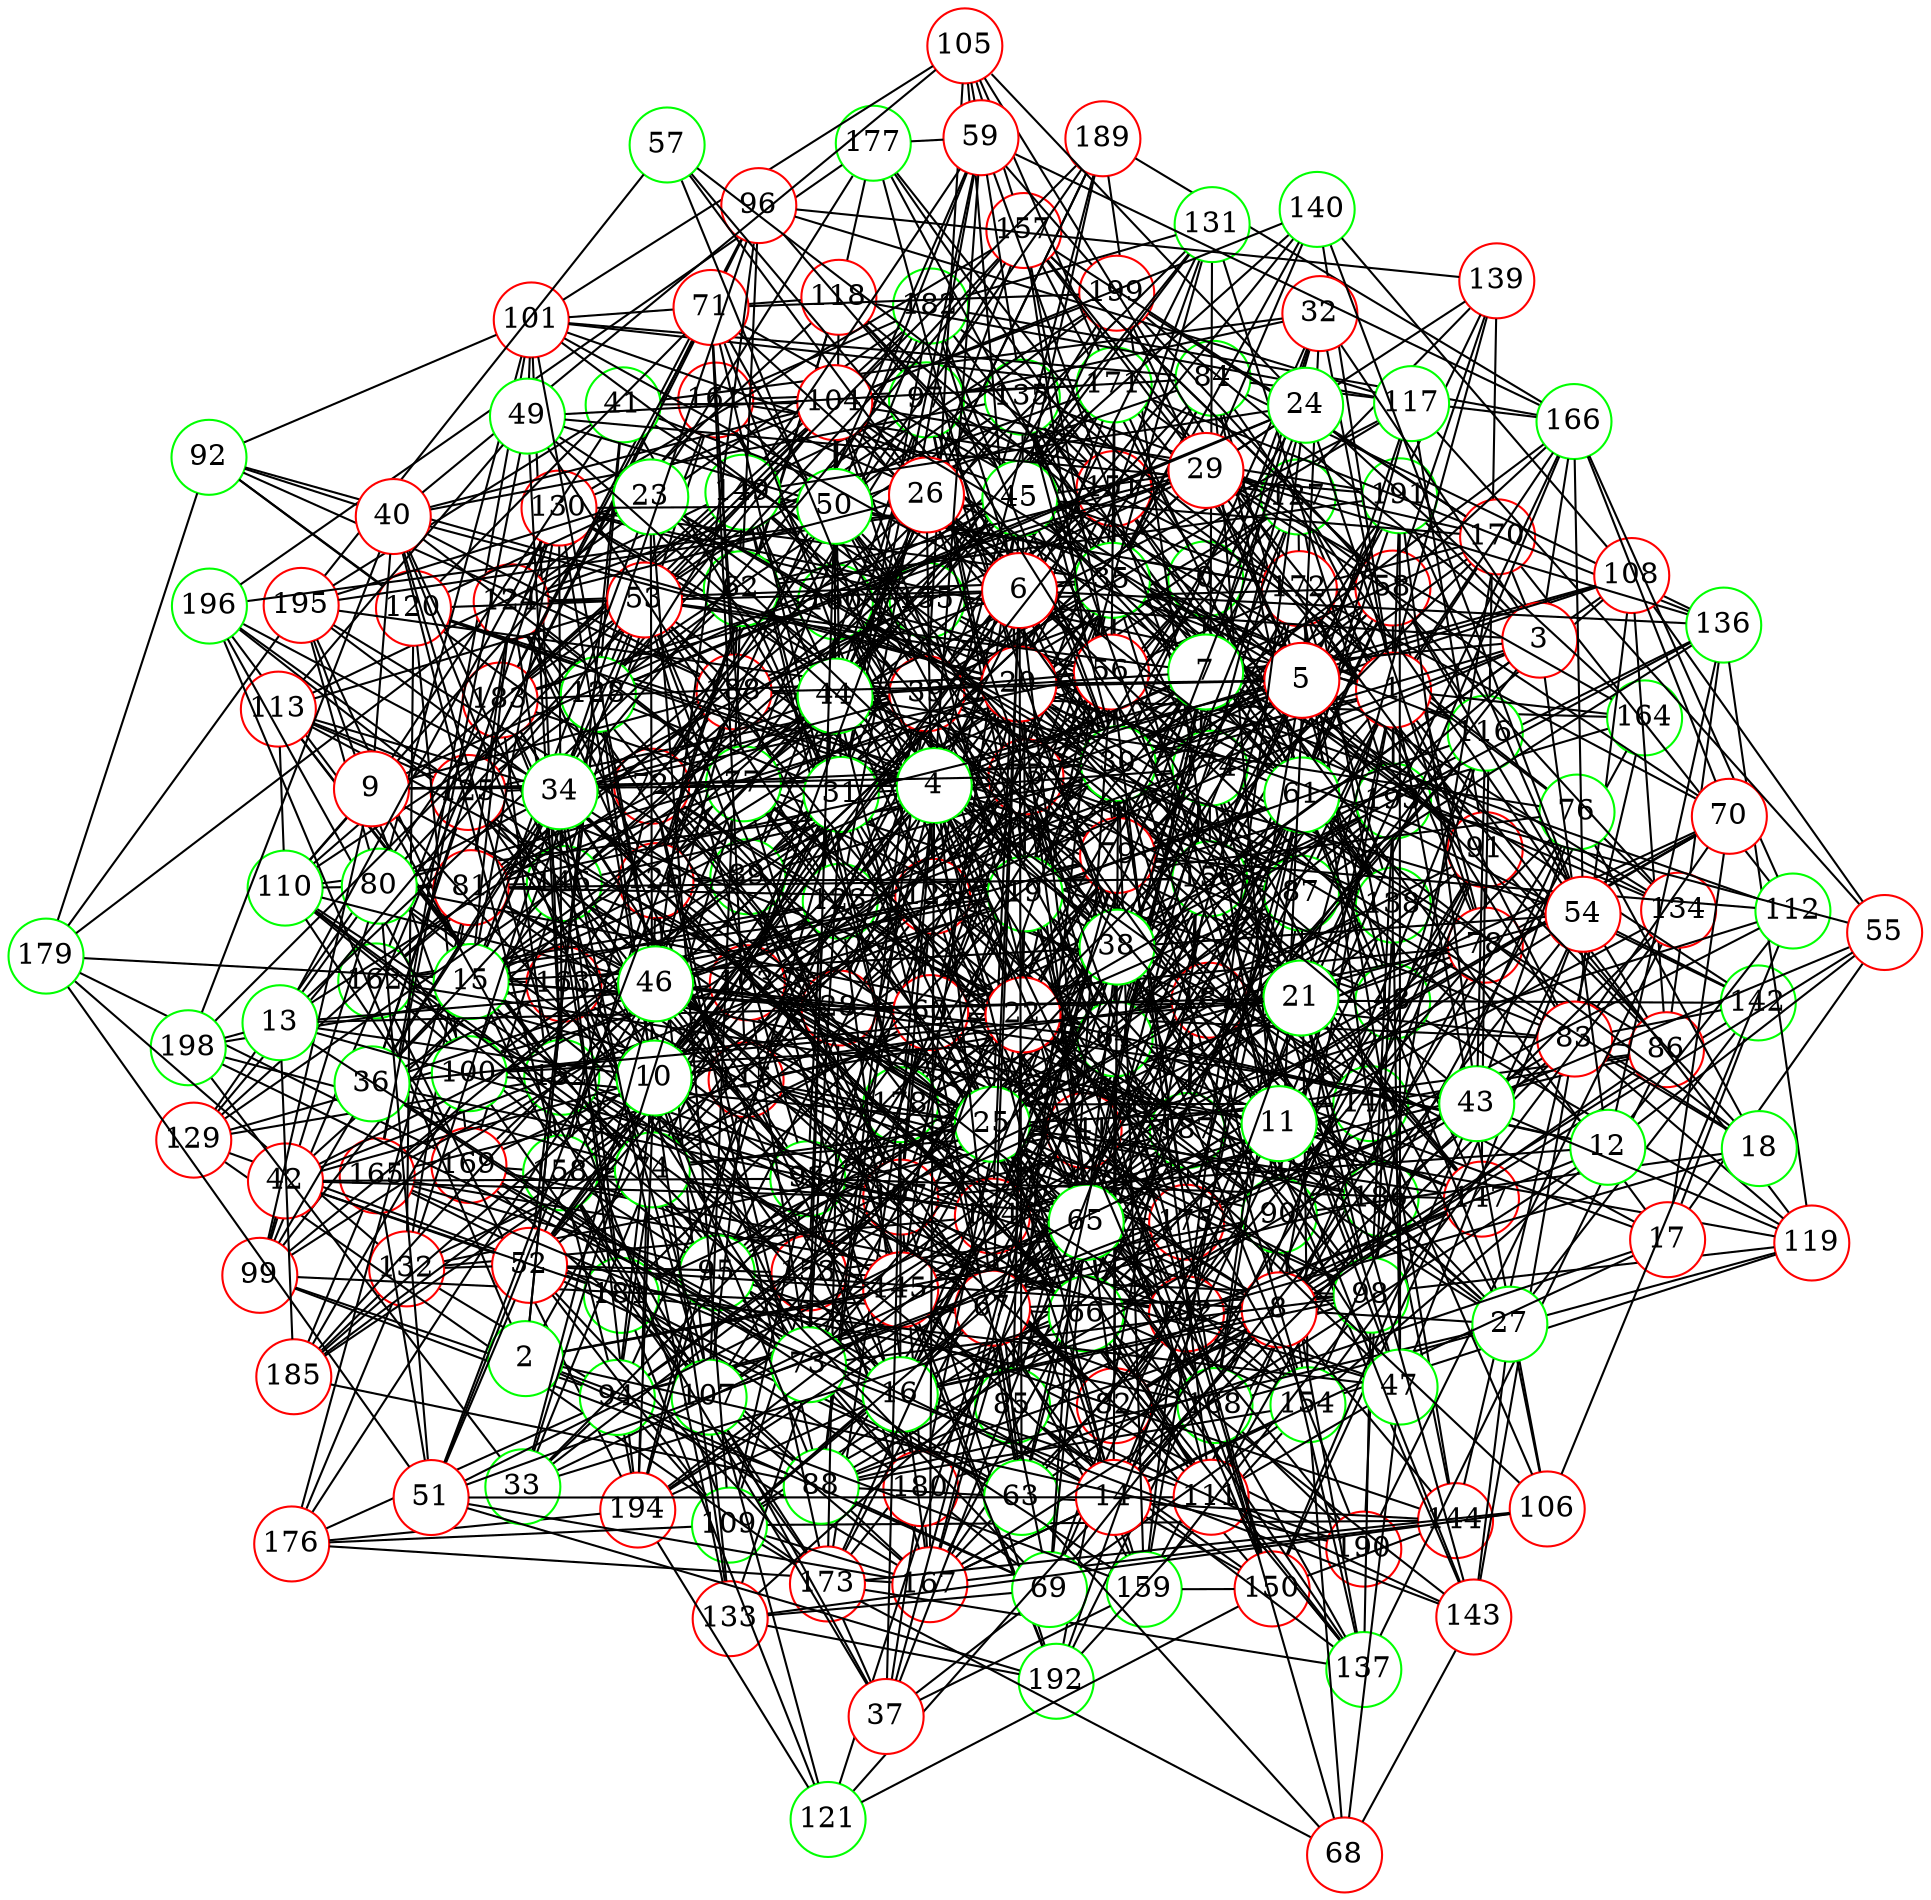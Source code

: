 graph {
graph ["layout"="fdp"]
node ["style"="filled","fillcolor"="white","fixedsize"="true","shape"="circle"]
"0" ["color"="green"]
"48" ["color"="green"]
"192" ["color"="green"]
"197" ["color"="red"]
"78" ["color"="red"]
"139" ["color"="red"]
"156" ["color"="green"]
"160" ["color"="green"]
"161" ["color"="red"]
"182" ["color"="green"]
"183" ["color"="red"]
"169" ["color"="red"]
"179" ["color"="green"]
"195" ["color"="red"]
"175" ["color"="red"]
"178" ["color"="green"]
"171" ["color"="green"]
"187" ["color"="green"]
"194" ["color"="red"]
"191" ["color"="green"]
"162" ["color"="green"]
"174" ["color"="green"]
"177" ["color"="green"]
"193" ["color"="green"]
"196" ["color"="green"]
"186" ["color"="green"]
"189" ["color"="red"]
"114" ["color"="red"]
"163" ["color"="red"]
"198" ["color"="green"]
"132" ["color"="red"]
"176" ["color"="red"]
"167" ["color"="red"]
"181" ["color"="green"]
"185" ["color"="red"]
"141" ["color"="red"]
"150" ["color"="red"]
"168" ["color"="green"]
"190" ["color"="red"]
"159" ["color"="green"]
"154" ["color"="green"]
"158" ["color"="green"]
"173" ["color"="red"]
"137" ["color"="green"]
"184" ["color"="red"]
"148" ["color"="green"]
"155" ["color"="green"]
"199" ["color"="red"]
"93" ["color"="green"]
"109" ["color"="green"]
"144" ["color"="red"]
"164" ["color"="green"]
"188" ["color"="red"]
"172" ["color"="red"]
"152" ["color"="green"]
"165" ["color"="red"]
"180" ["color"="red"]
"153" ["color"="red"]
"122" ["color"="red"]
"127" ["color"="green"]
"135" ["color"="green"]
"138" ["color"="green"]
"151" ["color"="red"]
"157" ["color"="red"]
"170" ["color"="red"]
"146" ["color"="green"]
"147" ["color"="red"]
"82" ["color"="red"]
"102" ["color"="red"]
"119" ["color"="red"]
"136" ["color"="green"]
"142" ["color"="green"]
"125" ["color"="red"]
"84" ["color"="green"]
"101" ["color"="red"]
"105" ["color"="red"]
"118" ["color"="red"]
"124" ["color"="red"]
"130" ["color"="red"]
"126" ["color"="red"]
"133" ["color"="red"]
"166" ["color"="green"]
"89" ["color"="green"]
"97" ["color"="green"]
"103" ["color"="red"]
"129" ["color"="red"]
"113" ["color"="red"]
"99" ["color"="red"]
"123" ["color"="green"]
"149" ["color"="green"]
"90" ["color"="green"]
"115" ["color"="red"]
"91" ["color"="red"]
"111" ["color"="red"]
"117" ["color"="green"]
"94" ["color"="green"]
"58" ["color"="red"]
"116" ["color"="green"]
"85" ["color"="green"]
"143" ["color"="red"]
"88" ["color"="green"]
"98" ["color"="green"]
"86" ["color"="red"]
"108" ["color"="red"]
"140" ["color"="green"]
"95" ["color"="green"]
"72" ["color"="red"]
"75" ["color"="red"]
"87" ["color"="green"]
"120" ["color"="red"]
"92" ["color"="green"]
"28" ["color"="red"]
"83" ["color"="red"]
"60" ["color"="red"]
"64" ["color"="green"]
"100" ["color"="green"]
"66" ["color"="green"]
"76" ["color"="green"]
"134" ["color"="red"]
"131" ["color"="green"]
"74" ["color"="green"]
"110" ["color"="green"]
"145" ["color"="red"]
"121" ["color"="green"]
"62" ["color"="green"]
"96" ["color"="red"]
"107" ["color"="green"]
"63" ["color"="green"]
"67" ["color"="red"]
"69" ["color"="green"]
"80" ["color"="green"]
"68" ["color"="red"]
"1" ["color"="red"]
"32" ["color"="red"]
"41" ["color"="green"]
"128" ["color"="green"]
"104" ["color"="red"]
"35" ["color"="green"]
"77" ["color"="green"]
"61" ["color"="green"]
"79" ["color"="red"]
"112" ["color"="green"]
"71" ["color"="red"]
"8" ["color"="red"]
"14" ["color"="red"]
"17" ["color"="red"]
"19" ["color"="green"]
"39" ["color"="red"]
"52" ["color"="red"]
"42" ["color"="red"]
"27" ["color"="green"]
"106" ["color"="red"]
"70" ["color"="red"]
"55" ["color"="red"]
"25" ["color"="green"]
"45" ["color"="green"]
"31" ["color"="green"]
"73" ["color"="green"]
"53" ["color"="red"]
"56" ["color"="red"]
"57" ["color"="green"]
"59" ["color"="red"]
"30" ["color"="green"]
"16" ["color"="green"]
"18" ["color"="green"]
"20" ["color"="red"]
"40" ["color"="red"]
"81" ["color"="red"]
"2" ["color"="green"]
"3" ["color"="red"]
"65" ["color"="green"]
"7" ["color"="green"]
"44" ["color"="green"]
"54" ["color"="red"]
"15" ["color"="green"]
"36" ["color"="green"]
"38" ["color"="green"]
"47" ["color"="green"]
"49" ["color"="green"]
"50" ["color"="green"]
"23" ["color"="green"]
"22" ["color"="red"]
"12" ["color"="green"]
"26" ["color"="red"]
"4" ["color"="green"]
"9" ["color"="red"]
"5" ["color"="red"]
"29" ["color"="red"]
"6" ["color"="red"]
"10" ["color"="green"]
"13" ["color"="green"]
"11" ["color"="green"]
"33" ["color"="green"]
"21" ["color"="green"]
"24" ["color"="green"]
"34" ["color"="green"]
"37" ["color"="red"]
"43" ["color"="green"]
"46" ["color"="green"]
"51" ["color"="red"]
"0" -- "48"
"0" -- "115"
"0" -- "163"
"0" -- "135"
"0" -- "72"
"0" -- "153"
"0" -- "138"
"0" -- "139"
"0" -- "187"
"0" -- "28"
"0" -- "157"
"0" -- "175"
"48" -- "192"
"48" -- "78"
"48" -- "82"
"48" -- "147"
"48" -- "84"
"48" -- "119"
"48" -- "183"
"48" -- "58"
"48" -- "91"
"48" -- "188"
"48" -- "127"
"192" -- "197"
"78" -- "139"
"78" -- "114"
"78" -- "184"
"78" -- "155"
"78" -- "93"
"78" -- "127"
"78" -- "159"
"139" -- "156"
"156" -- "160"
"156" -- "192"
"156" -- "174"
"156" -- "189"
"160" -- "161"
"160" -- "162"
"160" -- "183"
"161" -- "182"
"161" -- "169"
"161" -- "171"
"161" -- "187"
"182" -- "183"
"169" -- "179"
"169" -- "175"
"179" -- "195"
"175" -- "178"
"187" -- "194"
"187" -- "197"
"187" -- "191"
"162" -- "194"
"174" -- "177"
"174" -- "178"
"174" -- "186"
"177" -- "193"
"177" -- "196"
"114" -- "163"
"114" -- "132"
"114" -- "137"
"114" -- "148"
"114" -- "156"
"114" -- "159"
"163" -- "198"
"163" -- "179"
"132" -- "176"
"132" -- "193"
"132" -- "179"
"132" -- "167"
"132" -- "183"
"132" -- "185"
"132" -- "141"
"176" -- "194"
"167" -- "197"
"167" -- "175"
"167" -- "176"
"167" -- "181"
"181" -- "195"
"141" -- "175"
"141" -- "150"
"141" -- "154"
"141" -- "186"
"141" -- "156"
"141" -- "158"
"150" -- "168"
"150" -- "159"
"168" -- "190"
"159" -- "175"
"154" -- "192"
"154" -- "167"
"154" -- "174"
"158" -- "168"
"158" -- "173"
"158" -- "183"
"173" -- "187"
"137" -- "178"
"137" -- "168"
"137" -- "184"
"137" -- "173"
"148" -- "178"
"155" -- "199"
"93" -- "160"
"93" -- "167"
"93" -- "109"
"93" -- "114"
"93" -- "146"
"93" -- "147"
"93" -- "183"
"109" -- "167"
"109" -- "173"
"109" -- "175"
"109" -- "144"
"109" -- "176"
"109" -- "152"
"109" -- "122"
"109" -- "187"
"144" -- "148"
"144" -- "164"
"144" -- "150"
"144" -- "167"
"144" -- "172"
"164" -- "186"
"164" -- "188"
"172" -- "186"
"152" -- "162"
"152" -- "196"
"152" -- "165"
"152" -- "180"
"152" -- "153"
"152" -- "185"
"152" -- "154"
"165" -- "185"
"180" -- "181"
"153" -- "160"
"153" -- "175"
"153" -- "190"
"122" -- "197"
"122" -- "168"
"122" -- "172"
"122" -- "173"
"122" -- "184"
"122" -- "187"
"122" -- "189"
"122" -- "158"
"122" -- "127"
"122" -- "159"
"127" -- "161"
"127" -- "135"
"127" -- "172"
"127" -- "141"
"127" -- "157"
"135" -- "138"
"135" -- "184"
"138" -- "172"
"138" -- "178"
"138" -- "182"
"138" -- "151"
"138" -- "153"
"138" -- "156"
"138" -- "190"
"151" -- "177"
"151" -- "171"
"157" -- "170"
"170" -- "199"
"170" -- "172"
"146" -- "194"
"146" -- "196"
"146" -- "197"
"146" -- "154"
"146" -- "187"
"147" -- "156"
"82" -- "163"
"82" -- "197"
"82" -- "102"
"82" -- "168"
"82" -- "142"
"82" -- "147"
"82" -- "150"
"82" -- "151"
"82" -- "125"
"102" -- "165"
"102" -- "167"
"102" -- "169"
"102" -- "141"
"102" -- "147"
"102" -- "119"
"119" -- "136"
"119" -- "168"
"119" -- "154"
"119" -- "187"
"136" -- "171"
"136" -- "156"
"142" -- "184"
"142" -- "155"
"125" -- "196"
"125" -- "153"
"84" -- "101"
"84" -- "166"
"84" -- "136"
"84" -- "89"
"84" -- "90"
"84" -- "123"
"84" -- "93"
"101" -- "165"
"101" -- "105"
"101" -- "171"
"101" -- "172"
"101" -- "118"
"101" -- "152"
"105" -- "171"
"105" -- "172"
"105" -- "157"
"118" -- "160"
"118" -- "177"
"118" -- "124"
"118" -- "126"
"118" -- "158"
"124" -- "130"
"124" -- "171"
"124" -- "179"
"124" -- "180"
"124" -- "181"
"124" -- "182"
"124" -- "187"
"124" -- "126"
"130" -- "162"
"130" -- "199"
"130" -- "152"
"130" -- "155"
"130" -- "157"
"126" -- "194"
"126" -- "133"
"126" -- "197"
"126" -- "135"
"126" -- "156"
"126" -- "127"
"133" -- "192"
"166" -- "182"
"166" -- "189"
"89" -- "192"
"89" -- "97"
"89" -- "99"
"89" -- "195"
"89" -- "197"
"89" -- "170"
"89" -- "180"
"89" -- "189"
"89" -- "126"
"97" -- "163"
"97" -- "103"
"97" -- "172"
"97" -- "141"
"97" -- "113"
"97" -- "183"
"97" -- "184"
"97" -- "157"
"103" -- "129"
"103" -- "164"
"103" -- "185"
"103" -- "122"
"103" -- "157"
"129" -- "181"
"129" -- "183"
"129" -- "152"
"129" -- "173"
"113" -- "152"
"113" -- "125"
"99" -- "146"
"99" -- "183"
"99" -- "123"
"123" -- "162"
"123" -- "167"
"123" -- "149"
"149" -- "172"
"149" -- "178"
"149" -- "188"
"90" -- "194"
"90" -- "103"
"90" -- "137"
"90" -- "109"
"90" -- "115"
"90" -- "91"
"90" -- "123"
"90" -- "94"
"115" -- "162"
"115" -- "194"
"115" -- "171"
"115" -- "175"
"115" -- "183"
"115" -- "184"
"115" -- "186"
"91" -- "97"
"91" -- "168"
"91" -- "111"
"91" -- "147"
"91" -- "117"
"91" -- "181"
"111" -- "197"
"111" -- "186"
"111" -- "123"
"111" -- "190"
"117" -- "118"
"117" -- "184"
"117" -- "175"
"94" -- "194"
"94" -- "99"
"94" -- "197"
"94" -- "199"
"94" -- "109"
"94" -- "176"
"94" -- "186"
"94" -- "158"
"58" -- "166"
"58" -- "103"
"58" -- "139"
"58" -- "171"
"58" -- "78"
"58" -- "116"
"58" -- "85"
"58" -- "86"
"58" -- "184"
"58" -- "155"
"58" -- "156"
"58" -- "157"
"58" -- "95"
"58" -- "127"
"116" -- "161"
"116" -- "148"
"116" -- "168"
"85" -- "137"
"85" -- "141"
"85" -- "143"
"85" -- "147"
"85" -- "150"
"85" -- "151"
"85" -- "88"
"85" -- "125"
"143" -- "184"
"88" -- "98"
"88" -- "99"
"88" -- "169"
"88" -- "144"
"88" -- "185"
"88" -- "154"
"88" -- "155"
"98" -- "193"
"98" -- "103"
"98" -- "137"
"98" -- "170"
"98" -- "153"
"98" -- "156"
"98" -- "159"
"86" -- "114"
"86" -- "148"
"86" -- "136"
"86" -- "184"
"86" -- "137"
"86" -- "171"
"86" -- "108"
"86" -- "141"
"86" -- "174"
"108" -- "197"
"108" -- "140"
"140" -- "146"
"95" -- "162"
"95" -- "165"
"95" -- "144"
"95" -- "113"
"95" -- "180"
"95" -- "150"
"95" -- "151"
"95" -- "158"
"72" -- "75"
"72" -- "171"
"72" -- "173"
"72" -- "175"
"72" -- "178"
"72" -- "182"
"72" -- "88"
"72" -- "123"
"72" -- "187"
"72" -- "92"
"72" -- "189"
"72" -- "158"
"75" -- "130"
"75" -- "105"
"75" -- "138"
"75" -- "108"
"75" -- "111"
"75" -- "82"
"75" -- "146"
"75" -- "178"
"75" -- "148"
"75" -- "85"
"75" -- "150"
"75" -- "87"
"87" -- "160"
"87" -- "193"
"87" -- "167"
"87" -- "136"
"87" -- "168"
"87" -- "120"
"87" -- "154"
"87" -- "95"
"120" -- "132"
"120" -- "169"
"120" -- "156"
"92" -- "179"
"92" -- "101"
"92" -- "120"
"92" -- "188"
"28" -- "195"
"28" -- "103"
"28" -- "135"
"28" -- "72"
"28" -- "172"
"28" -- "173"
"28" -- "78"
"28" -- "111"
"28" -- "48"
"28" -- "113"
"28" -- "83"
"28" -- "184"
"28" -- "185"
"28" -- "58"
"28" -- "154"
"28" -- "60"
"28" -- "124"
"83" -- "108"
"83" -- "172"
"83" -- "142"
"83" -- "143"
"83" -- "119"
"83" -- "90"
"83" -- "186"
"83" -- "127"
"60" -- "64"
"60" -- "66"
"60" -- "131"
"60" -- "133"
"60" -- "74"
"60" -- "178"
"60" -- "186"
"60" -- "156"
"60" -- "93"
"60" -- "62"
"60" -- "190"
"60" -- "63"
"64" -- "100"
"64" -- "171"
"64" -- "172"
"64" -- "173"
"64" -- "113"
"64" -- "82"
"64" -- "150"
"64" -- "88"
"64" -- "93"
"100" -- "195"
"100" -- "196"
"100" -- "185"
"100" -- "141"
"100" -- "173"
"100" -- "127"
"66" -- "99"
"66" -- "197"
"66" -- "137"
"66" -- "76"
"66" -- "172"
"66" -- "143"
"66" -- "187"
"66" -- "188"
"66" -- "126"
"76" -- "134"
"76" -- "182"
"76" -- "135"
"76" -- "122"
"76" -- "154"
"134" -- "199"
"134" -- "154"
"134" -- "190"
"131" -- "160"
"131" -- "193"
"131" -- "182"
"131" -- "155"
"131" -- "174"
"74" -- "198"
"74" -- "110"
"74" -- "121"
"74" -- "155"
"74" -- "94"
"110" -- "161"
"110" -- "135"
"110" -- "169"
"110" -- "174"
"110" -- "113"
"110" -- "145"
"110" -- "146"
"110" -- "149"
"110" -- "153"
"145" -- "192"
"145" -- "197"
"145" -- "172"
"145" -- "148"
"145" -- "152"
"121" -- "194"
"121" -- "181"
"121" -- "150"
"62" -- "96"
"62" -- "148"
"62" -- "107"
"62" -- "125"
"62" -- "174"
"62" -- "191"
"96" -- "97"
"96" -- "117"
"96" -- "183"
"96" -- "139"
"96" -- "125"
"107" -- "114"
"107" -- "146"
"107" -- "115"
"107" -- "167"
"107" -- "141"
"63" -- "114"
"63" -- "67"
"63" -- "68"
"63" -- "165"
"63" -- "86"
"63" -- "169"
"63" -- "78"
"63" -- "174"
"67" -- "98"
"67" -- "69"
"67" -- "170"
"67" -- "109"
"67" -- "80"
"67" -- "116"
"67" -- "184"
"67" -- "121"
"67" -- "124"
"67" -- "159"
"69" -- "193"
"69" -- "133"
"69" -- "82"
"69" -- "180"
"69" -- "88"
"69" -- "154"
"80" -- "99"
"80" -- "195"
"80" -- "85"
"80" -- "101"
"80" -- "182"
"80" -- "122"
"80" -- "155"
"68" -- "168"
"68" -- "154"
"68" -- "173"
"68" -- "143"
"1" -- "32"
"1" -- "193"
"1" -- "66"
"1" -- "130"
"1" -- "35"
"1" -- "164"
"1" -- "166"
"1" -- "71"
"1" -- "8"
"1" -- "106"
"1" -- "75"
"1" -- "140"
"1" -- "87"
"1" -- "119"
"1" -- "89"
"1" -- "90"
"1" -- "61"
"1" -- "157"
"1" -- "191"
"32" -- "64"
"32" -- "97"
"32" -- "114"
"32" -- "41"
"32" -- "90"
"41" -- "128"
"41" -- "195"
"41" -- "116"
"41" -- "104"
"41" -- "155"
"128" -- "161"
"128" -- "163"
"128" -- "133"
"128" -- "151"
"128" -- "157"
"104" -- "128"
"104" -- "198"
"104" -- "140"
"104" -- "174"
"104" -- "147"
"104" -- "149"
"104" -- "183"
"104" -- "191"
"35" -- "130"
"35" -- "197"
"35" -- "135"
"35" -- "140"
"35" -- "77"
"35" -- "142"
"35" -- "178"
"35" -- "115"
"35" -- "84"
"35" -- "180"
"35" -- "118"
"35" -- "89"
"35" -- "122"
"35" -- "91"
"35" -- "124"
"35" -- "61"
"77" -- "161"
"77" -- "168"
"77" -- "171"
"77" -- "145"
"77" -- "148"
"77" -- "182"
"77" -- "151"
"77" -- "123"
"61" -- "64"
"61" -- "160"
"61" -- "102"
"61" -- "135"
"61" -- "168"
"61" -- "138"
"61" -- "171"
"61" -- "79"
"61" -- "175"
"61" -- "84"
"61" -- "180"
"61" -- "118"
"61" -- "153"
"79" -- "130"
"79" -- "163"
"79" -- "197"
"79" -- "167"
"79" -- "112"
"79" -- "83"
"79" -- "120"
"79" -- "122"
"79" -- "157"
"79" -- "191"
"112" -- "166"
"112" -- "170"
"112" -- "141"
"112" -- "175"
"71" -- "178"
"71" -- "115"
"71" -- "183"
"71" -- "199"
"71" -- "120"
"71" -- "122"
"71" -- "188"
"71" -- "125"
"8" -- "134"
"8" -- "103"
"8" -- "76"
"8" -- "14"
"8" -- "16"
"8" -- "144"
"8" -- "82"
"8" -- "115"
"8" -- "55"
"8" -- "152"
"8" -- "121"
"8" -- "27"
"8" -- "125"
"8" -- "95"
"14" -- "197"
"14" -- "102"
"14" -- "198"
"14" -- "167"
"14" -- "138"
"14" -- "17"
"14" -- "145"
"14" -- "83"
"14" -- "148"
"14" -- "25"
"14" -- "30"
"17" -- "64"
"17" -- "19"
"17" -- "180"
"17" -- "70"
"17" -- "55"
"17" -- "151"
"17" -- "142"
"19" -- "160"
"19" -- "97"
"19" -- "162"
"19" -- "35"
"19" -- "131"
"19" -- "163"
"19" -- "39"
"19" -- "135"
"19" -- "104"
"19" -- "42"
"19" -- "107"
"19" -- "116"
"19" -- "85"
"19" -- "181"
"19" -- "150"
"19" -- "154"
"19" -- "27"
"19" -- "61"
"39" -- "98"
"39" -- "67"
"39" -- "195"
"39" -- "71"
"39" -- "104"
"39" -- "105"
"39" -- "138"
"39" -- "140"
"39" -- "52"
"39" -- "117"
"39" -- "88"
"39" -- "186"
"39" -- "125"
"52" -- "128"
"52" -- "132"
"52" -- "103"
"52" -- "168"
"52" -- "74"
"52" -- "77"
"52" -- "109"
"52" -- "173"
"52" -- "145"
"52" -- "153"
"52" -- "63"
"42" -- "99"
"42" -- "52"
"42" -- "181"
"42" -- "197"
"42" -- "123"
"42" -- "155"
"42" -- "93"
"27" -- "88"
"27" -- "184"
"27" -- "106"
"27" -- "122"
"27" -- "123"
"27" -- "61"
"27" -- "142"
"27" -- "174"
"27" -- "143"
"106" -- "112"
"106" -- "144"
"106" -- "148"
"106" -- "133"
"106" -- "173"
"70" -- "145"
"70" -- "83"
"70" -- "197"
"70" -- "166"
"70" -- "187"
"70" -- "172"
"70" -- "78"
"55" -- "193"
"55" -- "117"
"55" -- "108"
"55" -- "175"
"25" -- "128"
"25" -- "193"
"25" -- "98"
"25" -- "103"
"25" -- "168"
"25" -- "137"
"25" -- "74"
"25" -- "138"
"25" -- "45"
"25" -- "79"
"25" -- "111"
"25" -- "147"
"25" -- "148"
"25" -- "149"
"25" -- "181"
"25" -- "87"
"25" -- "184"
"25" -- "94"
"25" -- "31"
"45" -- "195"
"45" -- "196"
"45" -- "134"
"45" -- "170"
"45" -- "171"
"45" -- "145"
"45" -- "146"
"45" -- "148"
"45" -- "91"
"45" -- "126"
"31" -- "128"
"31" -- "194"
"31" -- "165"
"31" -- "104"
"31" -- "168"
"31" -- "41"
"31" -- "73"
"31" -- "108"
"31" -- "172"
"31" -- "174"
"31" -- "53"
"31" -- "182"
"31" -- "90"
"31" -- "59"
"73" -- "98"
"73" -- "163"
"73" -- "103"
"73" -- "183"
"73" -- "156"
"73" -- "141"
"73" -- "127"
"73" -- "143"
"53" -- "129"
"53" -- "100"
"53" -- "197"
"53" -- "199"
"53" -- "141"
"53" -- "113"
"53" -- "56"
"53" -- "120"
"53" -- "184"
"53" -- "89"
"53" -- "124"
"53" -- "188"
"53" -- "93"
"53" -- "189"
"56" -- "160"
"56" -- "69"
"56" -- "134"
"56" -- "71"
"56" -- "74"
"56" -- "171"
"56" -- "111"
"56" -- "80"
"56" -- "112"
"56" -- "145"
"56" -- "183"
"56" -- "57"
"56" -- "157"
"57" -- "195"
"57" -- "151"
"59" -- "177"
"59" -- "149"
"59" -- "166"
"59" -- "135"
"59" -- "199"
"59" -- "105"
"59" -- "123"
"59" -- "126"
"59" -- "174"
"30" -- "32"
"30" -- "166"
"30" -- "39"
"30" -- "135"
"30" -- "168"
"30" -- "45"
"30" -- "79"
"30" -- "175"
"30" -- "182"
"30" -- "185"
"30" -- "154"
"30" -- "125"
"30" -- "159"
"16" -- "98"
"16" -- "165"
"16" -- "169"
"16" -- "110"
"16" -- "174"
"16" -- "79"
"16" -- "111"
"16" -- "18"
"16" -- "114"
"16" -- "178"
"16" -- "115"
"16" -- "116"
"16" -- "153"
"18" -- "83"
"18" -- "20"
"18" -- "90"
"18" -- "91"
"18" -- "76"
"18" -- "61"
"20" -- "101"
"20" -- "40"
"20" -- "74"
"20" -- "171"
"20" -- "48"
"20" -- "81"
"20" -- "177"
"20" -- "82"
"20" -- "147"
"20" -- "87"
"20" -- "91"
"20" -- "60"
"20" -- "92"
"20" -- "156"
"20" -- "190"
"40" -- "198"
"40" -- "135"
"40" -- "104"
"40" -- "105"
"40" -- "74"
"40" -- "77"
"40" -- "146"
"40" -- "152"
"40" -- "92"
"40" -- "188"
"40" -- "158"
"81" -- "176"
"81" -- "129"
"81" -- "115"
"81" -- "117"
"81" -- "124"
"81" -- "156"
"81" -- "188"
"2" -- "145"
"2" -- "163"
"2" -- "196"
"2" -- "69"
"2" -- "41"
"2" -- "90"
"2" -- "190"
"2" -- "31"
"2" -- "159"
"3" -- "32"
"3" -- "65"
"3" -- "166"
"3" -- "7"
"3" -- "199"
"3" -- "170"
"3" -- "12"
"3" -- "108"
"3" -- "178"
"3" -- "122"
"3" -- "123"
"3" -- "155"
"3" -- "156"
"3" -- "30"
"3" -- "191"
"65" -- "160"
"65" -- "194"
"65" -- "69"
"65" -- "102"
"65" -- "109"
"65" -- "81"
"65" -- "114"
"65" -- "149"
"65" -- "155"
"65" -- "126"
"7" -- "32"
"7" -- "65"
"7" -- "193"
"7" -- "134"
"7" -- "104"
"7" -- "44"
"7" -- "45"
"7" -- "141"
"7" -- "15"
"7" -- "19"
"7" -- "53"
"7" -- "22"
"7" -- "123"
"7" -- "63"
"44" -- "129"
"44" -- "98"
"44" -- "131"
"44" -- "104"
"44" -- "76"
"44" -- "85"
"44" -- "54"
"44" -- "56"
"44" -- "156"
"44" -- "189"
"44" -- "126"
"54" -- "64"
"54" -- "65"
"54" -- "84"
"54" -- "69"
"54" -- "150"
"54" -- "166"
"54" -- "140"
"54" -- "142"
"54" -- "191"
"15" -- "128"
"15" -- "130"
"15" -- "36"
"15" -- "69"
"15" -- "38"
"15" -- "39"
"15" -- "77"
"15" -- "53"
"15" -- "23"
"15" -- "123"
"15" -- "28"
"15" -- "60"
"15" -- "124"
"15" -- "31"
"36" -- "114"
"36" -- "130"
"36" -- "99"
"36" -- "163"
"36" -- "149"
"36" -- "122"
"36" -- "188"
"36" -- "125"
"36" -- "159"
"38" -- "65"
"38" -- "97"
"38" -- "167"
"38" -- "136"
"38" -- "107"
"38" -- "173"
"38" -- "47"
"38" -- "49"
"38" -- "50"
"38" -- "54"
"38" -- "95"
"38" -- "127"
"38" -- "191"
"47" -- "68"
"47" -- "181"
"47" -- "54"
"47" -- "74"
"47" -- "138"
"47" -- "156"
"47" -- "93"
"47" -- "174"
"47" -- "111"
"47" -- "191"
"49" -- "113"
"49" -- "50"
"49" -- "84"
"49" -- "101"
"49" -- "165"
"49" -- "152"
"49" -- "123"
"49" -- "191"
"50" -- "64"
"50" -- "161"
"50" -- "130"
"50" -- "199"
"50" -- "72"
"50" -- "104"
"50" -- "73"
"50" -- "172"
"50" -- "84"
"50" -- "186"
"50" -- "59"
"50" -- "155"
"23" -- "49"
"23" -- "177"
"23" -- "83"
"23" -- "195"
"23" -- "38"
"23" -- "39"
"23" -- "120"
"23" -- "74"
"23" -- "109"
"23" -- "30"
"22" -- "160"
"22" -- "193"
"22" -- "36"
"22" -- "165"
"22" -- "39"
"22" -- "106"
"22" -- "170"
"22" -- "77"
"22" -- "47"
"22" -- "80"
"22" -- "178"
"22" -- "147"
"22" -- "87"
"22" -- "57"
"22" -- "90"
"22" -- "123"
"12" -- "64"
"12" -- "112"
"12" -- "197"
"12" -- "22"
"12" -- "102"
"12" -- "55"
"12" -- "167"
"12" -- "136"
"12" -- "26"
"12" -- "154"
"26" -- "162"
"26" -- "103"
"26" -- "135"
"26" -- "57"
"26" -- "122"
"26" -- "44"
"26" -- "124"
"26" -- "61"
"26" -- "30"
"26" -- "175"
"4" -- "160"
"4" -- "131"
"4" -- "197"
"4" -- "102"
"4" -- "39"
"4" -- "167"
"4" -- "72"
"4" -- "9"
"4" -- "108"
"4" -- "14"
"4" -- "175"
"4" -- "81"
"4" -- "178"
"4" -- "52"
"4" -- "148"
"4" -- "150"
"4" -- "153"
"4" -- "122"
"4" -- "59"
"4" -- "123"
"4" -- "28"
"4" -- "189"
"4" -- "158"
"9" -- "16"
"9" -- "99"
"9" -- "40"
"9" -- "25"
"9" -- "41"
"9" -- "75"
"9" -- "107"
"9" -- "188"
"9" -- "45"
"9" -- "110"
"5" -- "64"
"5" -- "199"
"5" -- "104"
"5" -- "74"
"5" -- "170"
"5" -- "75"
"5" -- "20"
"5" -- "86"
"5" -- "118"
"5" -- "58"
"5" -- "123"
"5" -- "156"
"5" -- "188"
"5" -- "29"
"5" -- "31"
"5" -- "159"
"5" -- "191"
"29" -- "160"
"29" -- "97"
"29" -- "164"
"29" -- "70"
"29" -- "136"
"29" -- "169"
"29" -- "170"
"29" -- "139"
"29" -- "140"
"29" -- "45"
"29" -- "183"
"29" -- "152"
"29" -- "91"
"29" -- "188"
"29" -- "157"
"29" -- "62"
"6" -- "160"
"6" -- "35"
"6" -- "67"
"6" -- "101"
"6" -- "136"
"6" -- "10"
"6" -- "141"
"6" -- "114"
"6" -- "52"
"6" -- "53"
"6" -- "182"
"6" -- "188"
"6" -- "30"
"6" -- "63"
"10" -- "130"
"10" -- "194"
"10" -- "163"
"10" -- "169"
"10" -- "42"
"10" -- "75"
"10" -- "13"
"10" -- "114"
"10" -- "151"
"10" -- "183"
"10" -- "88"
"10" -- "184"
"10" -- "94"
"10" -- "31"
"10" -- "95"
"13" -- "80"
"13" -- "130"
"13" -- "197"
"13" -- "198"
"13" -- "103"
"13" -- "72"
"13" -- "184"
"13" -- "73"
"13" -- "185"
"13" -- "62"
"11" -- "160"
"11" -- "33"
"11" -- "162"
"11" -- "35"
"11" -- "163"
"11" -- "133"
"11" -- "134"
"11" -- "166"
"11" -- "135"
"11" -- "143"
"11" -- "50"
"11" -- "82"
"11" -- "147"
"11" -- "27"
"33" -- "66"
"33" -- "178"
"33" -- "197"
"33" -- "198"
"33" -- "74"
"33" -- "188"
"33" -- "77"
"33" -- "94"
"21" -- "192"
"21" -- "97"
"21" -- "98"
"21" -- "194"
"21" -- "100"
"21" -- "149"
"21" -- "166"
"21" -- "91"
"21" -- "139"
"21" -- "28"
"21" -- "95"
"21" -- "143"
"24" -- "128"
"24" -- "160"
"24" -- "114"
"24" -- "164"
"24" -- "149"
"24" -- "102"
"24" -- "105"
"24" -- "60"
"24" -- "29"
"24" -- "78"
"24" -- "174"
"34" -- "96"
"34" -- "66"
"34" -- "36"
"34" -- "132"
"34" -- "196"
"34" -- "133"
"34" -- "39"
"34" -- "44"
"34" -- "141"
"34" -- "113"
"34" -- "114"
"34" -- "146"
"34" -- "181"
"34" -- "56"
"34" -- "157"
"34" -- "126"
"37" -- "178"
"37" -- "180"
"37" -- "69"
"37" -- "107"
"37" -- "156"
"37" -- "173"
"37" -- "158"
"37" -- "79"
"37" -- "159"
"43" -- "116"
"43" -- "149"
"43" -- "150"
"43" -- "119"
"43" -- "88"
"43" -- "107"
"43" -- "76"
"43" -- "46"
"43" -- "191"
"46" -- "64"
"46" -- "96"
"46" -- "128"
"46" -- "101"
"46" -- "102"
"46" -- "110"
"46" -- "174"
"46" -- "79"
"46" -- "176"
"46" -- "81"
"46" -- "82"
"46" -- "60"
"46" -- "93"
"51" -- "80"
"51" -- "192"
"51" -- "114"
"51" -- "179"
"51" -- "52"
"51" -- "165"
"51" -- "167"
"51" -- "188"
"51" -- "158"
"51" -- "111"
"51" -- "175"
}